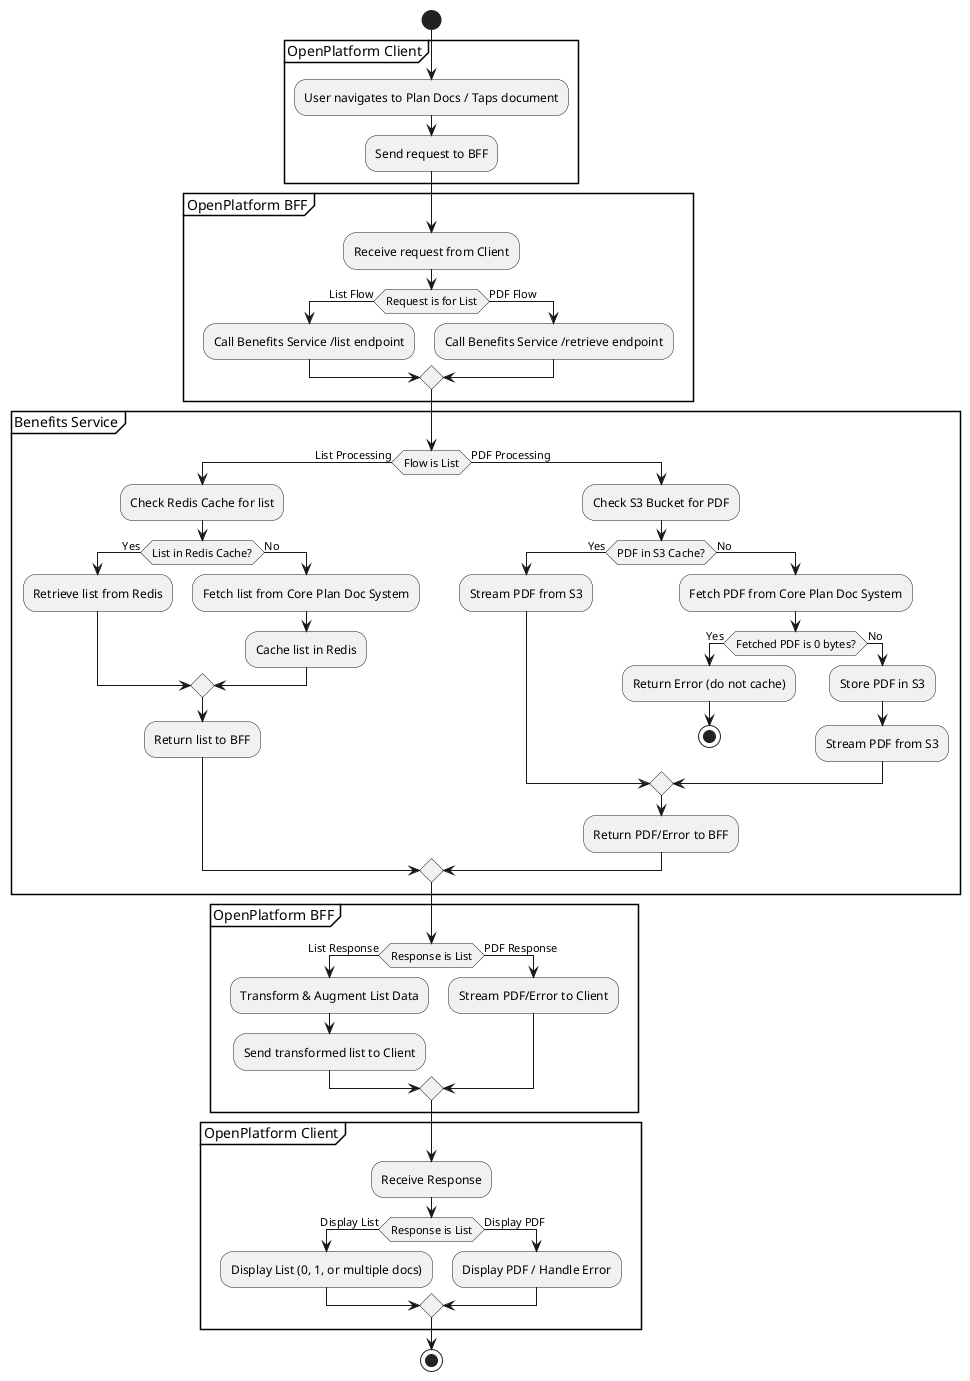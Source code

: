 @startuml
start

partition "OpenPlatform Client" {
  :User navigates to Plan Docs / Taps document;
  :Send request to BFF;
}

partition "OpenPlatform BFF" {
  :Receive request from Client;
  if (Request is for List) then (List Flow)
    :Call Benefits Service /list endpoint;
  else (PDF Flow)
    :Call Benefits Service /retrieve endpoint;
  endif
}

partition "Benefits Service" {
  if (Flow is List) then (List Processing)
    :Check Redis Cache for list;
    if (List in Redis Cache?) then (Yes)
      :Retrieve list from Redis;
    else (No)
      :Fetch list from Core Plan Doc System;
      :Cache list in Redis;
    endif
    :Return list to BFF;
  else (PDF Processing)
    :Check S3 Bucket for PDF;
    if (PDF in S3 Cache?) then (Yes)
      :Stream PDF from S3;
    else (No)
      :Fetch PDF from Core Plan Doc System;
      if (Fetched PDF is 0 bytes?) then (Yes)
        :Return Error (do not cache);
        stop
      else (No)
        :Store PDF in S3;
        :Stream PDF from S3;
      endif
    endif
    :Return PDF/Error to BFF;
  endif
}

partition "OpenPlatform BFF" {
  if (Response is List) then (List Response)
    :Transform & Augment List Data;
    :Send transformed list to Client;
  else (PDF Response)
    :Stream PDF/Error to Client;
  endif
}

partition "OpenPlatform Client" {
  :Receive Response;
  if (Response is List) then (Display List)
    :Display List (0, 1, or multiple docs);
  else (Display PDF)
    :Display PDF / Handle Error;
  endif
}
stop
@enduml
